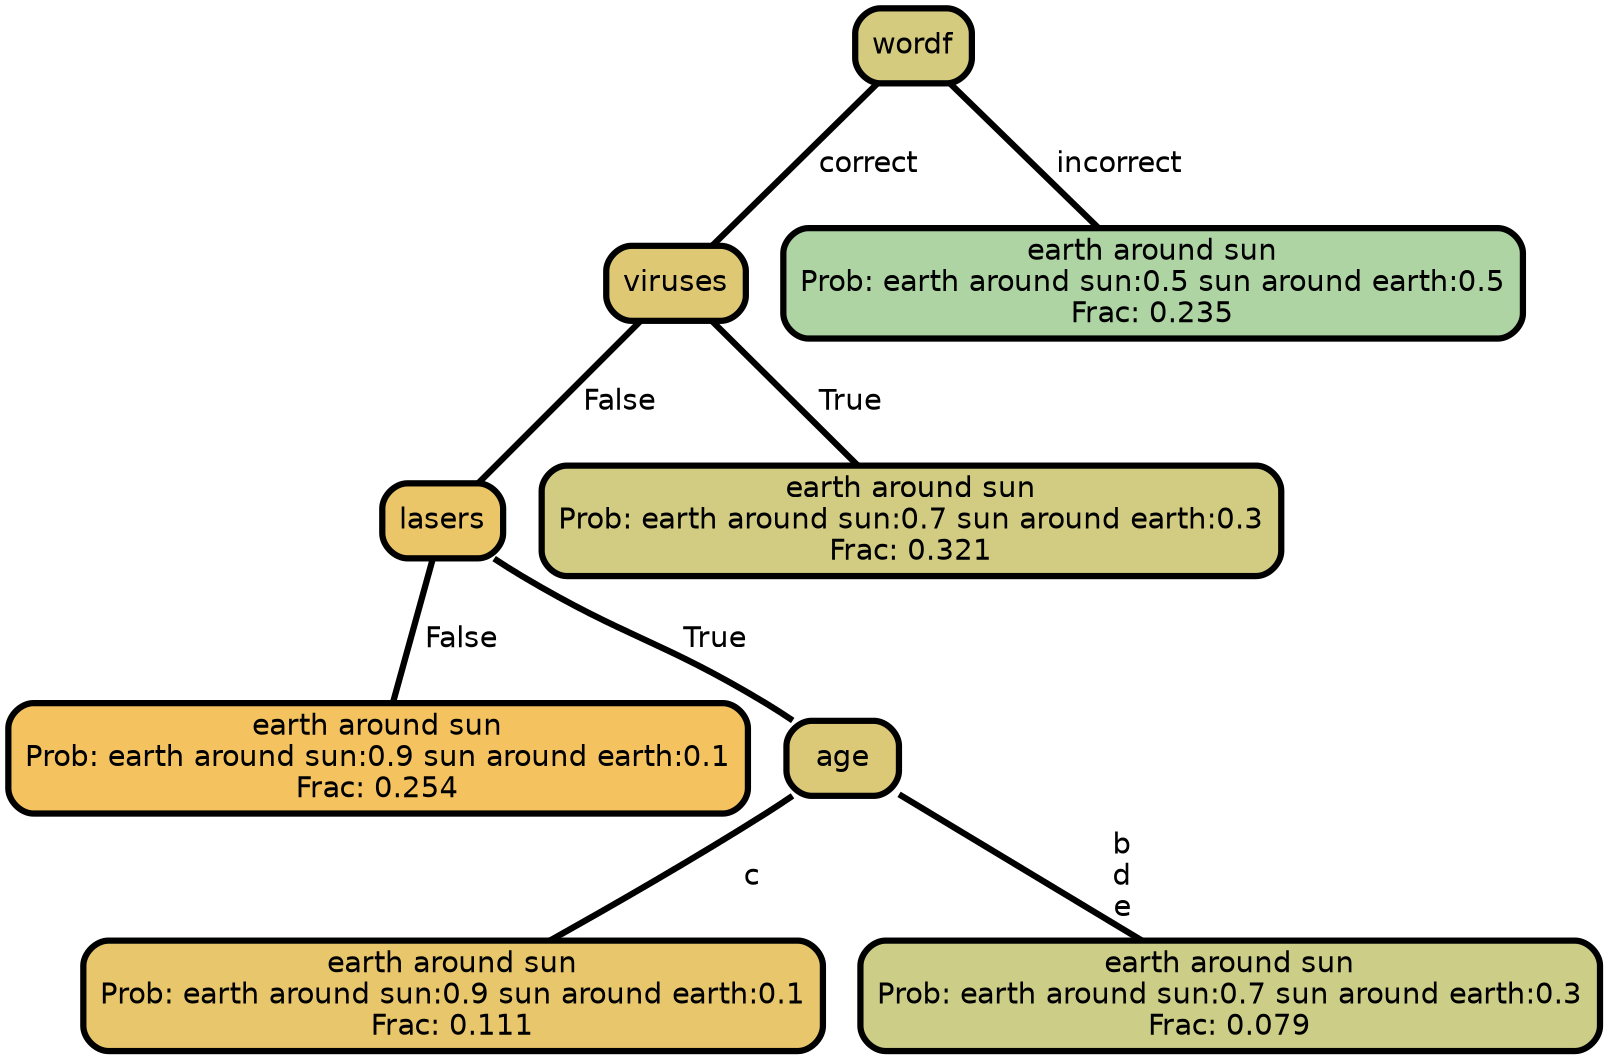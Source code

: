 graph Tree {
node [shape=box, style="filled, rounded",color="black",penwidth="3",fontcolor="black",                 fontname=helvetica] ;
graph [ranksep="0 equally", splines=straight,                 bgcolor=transparent, dpi=200] ;
edge [fontname=helvetica, color=black] ;
0 [label="earth around sun
Prob: earth around sun:0.9 sun around earth:0.1
Frac: 0.254", fillcolor="#f4c35f"] ;
1 [label="lasers", fillcolor="#eac669"] ;
2 [label="earth around sun
Prob: earth around sun:0.9 sun around earth:0.1
Frac: 0.111", fillcolor="#e8c66b"] ;
3 [label="age", fillcolor="#dcc977"] ;
4 [label="earth around sun
Prob: earth around sun:0.7 sun around earth:0.3
Frac: 0.079", fillcolor="#cccd87"] ;
5 [label="viruses", fillcolor="#dfc874"] ;
6 [label="earth around sun
Prob: earth around sun:0.7 sun around earth:0.3
Frac: 0.321", fillcolor="#d1cc82"] ;
7 [label="wordf", fillcolor="#d4cb7f"] ;
8 [label="earth around sun
Prob: earth around sun:0.5 sun around earth:0.5
Frac: 0.235", fillcolor="#afd4a4"] ;
1 -- 0 [label=" False",penwidth=3] ;
1 -- 3 [label=" True",penwidth=3] ;
3 -- 2 [label=" c",penwidth=3] ;
3 -- 4 [label=" b\n d\n e",penwidth=3] ;
5 -- 1 [label=" False",penwidth=3] ;
5 -- 6 [label=" True",penwidth=3] ;
7 -- 5 [label=" correct",penwidth=3] ;
7 -- 8 [label=" incorrect",penwidth=3] ;
{rank = same;}}